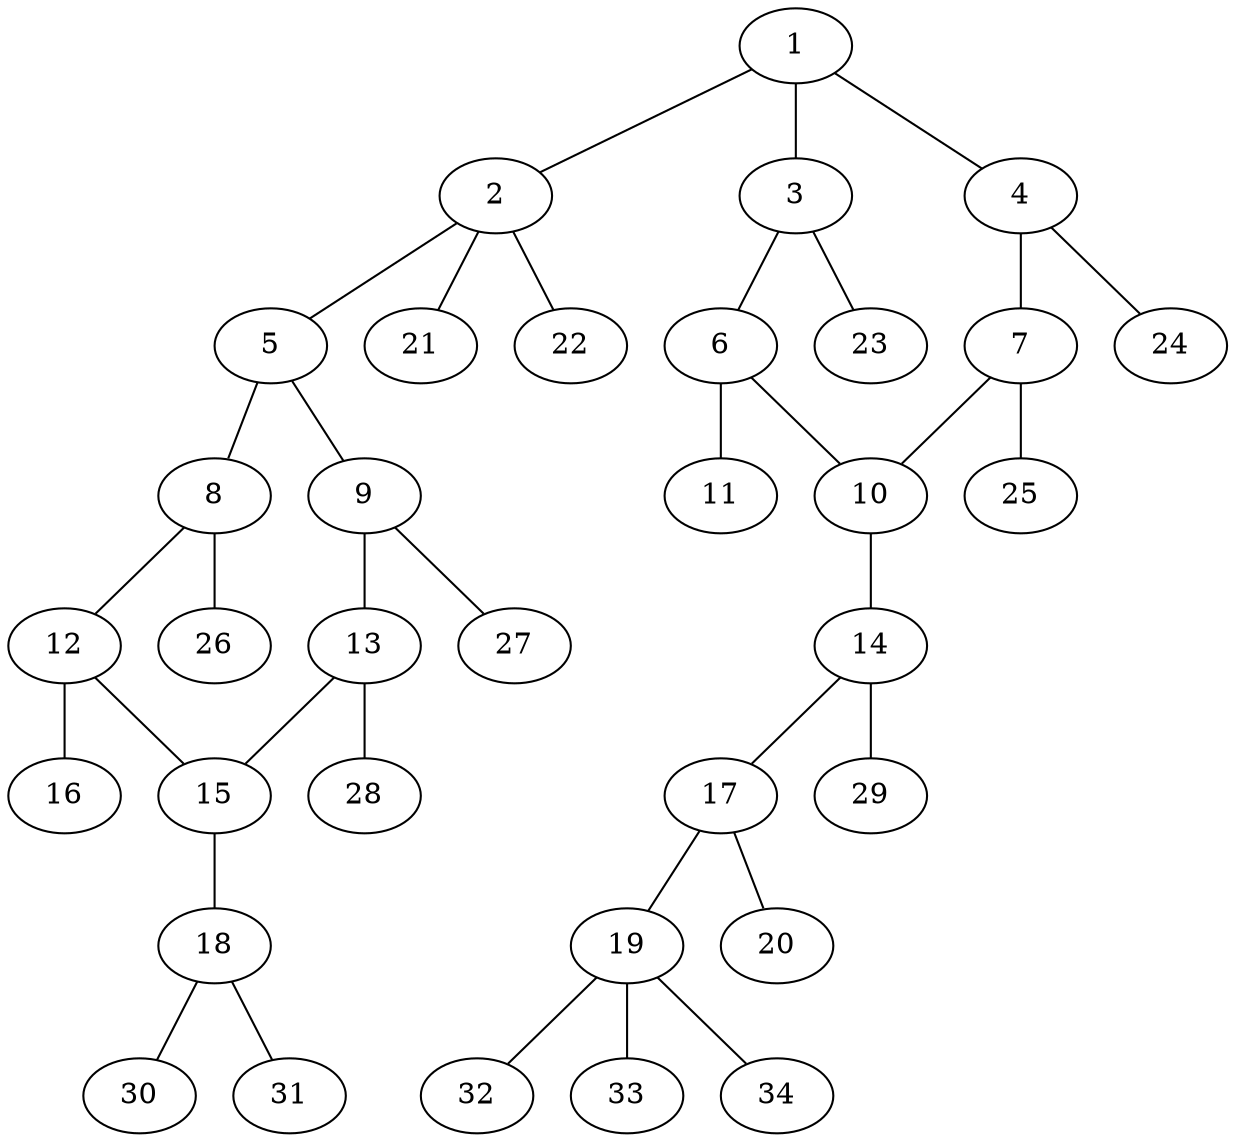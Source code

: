 graph molecule_1672 {
	1	 [chem=C];
	2	 [chem=C];
	1 -- 2	 [valence=1];
	3	 [chem=C];
	1 -- 3	 [valence=2];
	4	 [chem=C];
	1 -- 4	 [valence=1];
	5	 [chem=C];
	2 -- 5	 [valence=1];
	21	 [chem=H];
	2 -- 21	 [valence=1];
	22	 [chem=H];
	2 -- 22	 [valence=1];
	6	 [chem=C];
	3 -- 6	 [valence=1];
	23	 [chem=H];
	3 -- 23	 [valence=1];
	7	 [chem=C];
	4 -- 7	 [valence=2];
	24	 [chem=H];
	4 -- 24	 [valence=1];
	8	 [chem=C];
	5 -- 8	 [valence=2];
	9	 [chem=C];
	5 -- 9	 [valence=1];
	10	 [chem=C];
	6 -- 10	 [valence=2];
	11	 [chem=Cl];
	6 -- 11	 [valence=1];
	7 -- 10	 [valence=1];
	25	 [chem=H];
	7 -- 25	 [valence=1];
	12	 [chem=C];
	8 -- 12	 [valence=1];
	26	 [chem=H];
	8 -- 26	 [valence=1];
	13	 [chem=C];
	9 -- 13	 [valence=2];
	27	 [chem=H];
	9 -- 27	 [valence=1];
	14	 [chem=N];
	10 -- 14	 [valence=1];
	15	 [chem=C];
	12 -- 15	 [valence=2];
	16	 [chem=Cl];
	12 -- 16	 [valence=1];
	13 -- 15	 [valence=1];
	28	 [chem=H];
	13 -- 28	 [valence=1];
	17	 [chem=C];
	14 -- 17	 [valence=1];
	29	 [chem=H];
	14 -- 29	 [valence=1];
	18	 [chem=N];
	15 -- 18	 [valence=1];
	19	 [chem=C];
	17 -- 19	 [valence=1];
	20	 [chem=O];
	17 -- 20	 [valence=2];
	30	 [chem=H];
	18 -- 30	 [valence=1];
	31	 [chem=H];
	18 -- 31	 [valence=1];
	32	 [chem=H];
	19 -- 32	 [valence=1];
	33	 [chem=H];
	19 -- 33	 [valence=1];
	34	 [chem=H];
	19 -- 34	 [valence=1];
}
